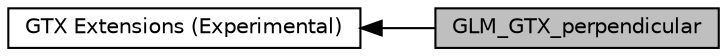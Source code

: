 digraph "GLM_GTX_perpendicular"
{
  edge [fontname="Helvetica",fontsize="10",labelfontname="Helvetica",labelfontsize="10"];
  node [fontname="Helvetica",fontsize="10",shape=box];
  rankdir=LR;
  Node2 [label="GTX Extensions (Experimental)",height=0.2,width=0.4,color="black", fillcolor="white", style="filled",URL="$group__gtx.html",tooltip="Functions and types that the GLSL specification doesn't define, but useful to have for a C++ program."];
  Node1 [label="GLM_GTX_perpendicular",height=0.2,width=0.4,color="black", fillcolor="grey75", style="filled", fontcolor="black",tooltip="Perpendicular of a vector from other one."];
  Node2->Node1 [shape=plaintext, dir="back", style="solid"];
}
